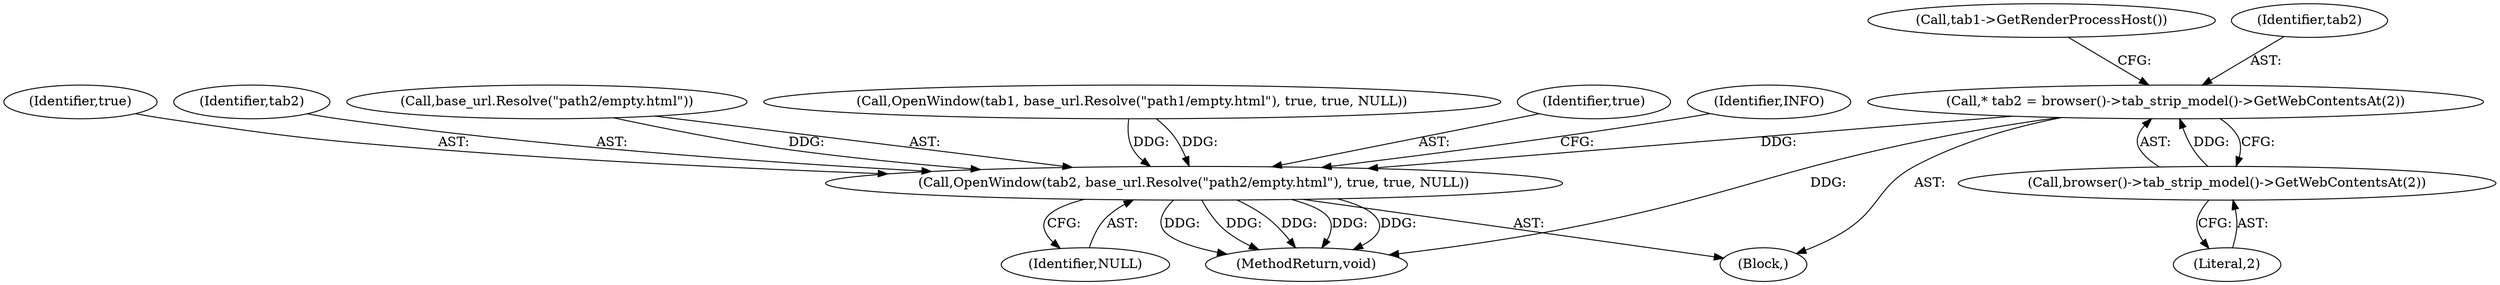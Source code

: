 digraph "0_Chrome_f1afce25b3f94d8bddec69b08ffbc29b989ad844@pointer" {
"1000170" [label="(Call,* tab2 = browser()->tab_strip_model()->GetWebContentsAt(2))"];
"1000172" [label="(Call,browser()->tab_strip_model()->GetWebContentsAt(2))"];
"1000192" [label="(Call,OpenWindow(tab2, base_url.Resolve(\"path2/empty.html\"), true, true, NULL))"];
"1000173" [label="(Literal,2)"];
"1000175" [label="(Call,tab1->GetRenderProcessHost())"];
"1000197" [label="(Identifier,true)"];
"1000171" [label="(Identifier,tab2)"];
"1000193" [label="(Identifier,tab2)"];
"1000192" [label="(Call,OpenWindow(tab2, base_url.Resolve(\"path2/empty.html\"), true, true, NULL))"];
"1000181" [label="(Call,OpenWindow(tab1, base_url.Resolve(\"path1/empty.html\"), true, true, NULL))"];
"1000196" [label="(Identifier,true)"];
"1000102" [label="(Block,)"];
"1000201" [label="(Identifier,INFO)"];
"1000194" [label="(Call,base_url.Resolve(\"path2/empty.html\"))"];
"1000205" [label="(MethodReturn,void)"];
"1000172" [label="(Call,browser()->tab_strip_model()->GetWebContentsAt(2))"];
"1000198" [label="(Identifier,NULL)"];
"1000170" [label="(Call,* tab2 = browser()->tab_strip_model()->GetWebContentsAt(2))"];
"1000170" -> "1000102"  [label="AST: "];
"1000170" -> "1000172"  [label="CFG: "];
"1000171" -> "1000170"  [label="AST: "];
"1000172" -> "1000170"  [label="AST: "];
"1000175" -> "1000170"  [label="CFG: "];
"1000170" -> "1000205"  [label="DDG: "];
"1000172" -> "1000170"  [label="DDG: "];
"1000170" -> "1000192"  [label="DDG: "];
"1000172" -> "1000173"  [label="CFG: "];
"1000173" -> "1000172"  [label="AST: "];
"1000192" -> "1000102"  [label="AST: "];
"1000192" -> "1000198"  [label="CFG: "];
"1000193" -> "1000192"  [label="AST: "];
"1000194" -> "1000192"  [label="AST: "];
"1000196" -> "1000192"  [label="AST: "];
"1000197" -> "1000192"  [label="AST: "];
"1000198" -> "1000192"  [label="AST: "];
"1000201" -> "1000192"  [label="CFG: "];
"1000192" -> "1000205"  [label="DDG: "];
"1000192" -> "1000205"  [label="DDG: "];
"1000192" -> "1000205"  [label="DDG: "];
"1000192" -> "1000205"  [label="DDG: "];
"1000192" -> "1000205"  [label="DDG: "];
"1000194" -> "1000192"  [label="DDG: "];
"1000181" -> "1000192"  [label="DDG: "];
"1000181" -> "1000192"  [label="DDG: "];
}
